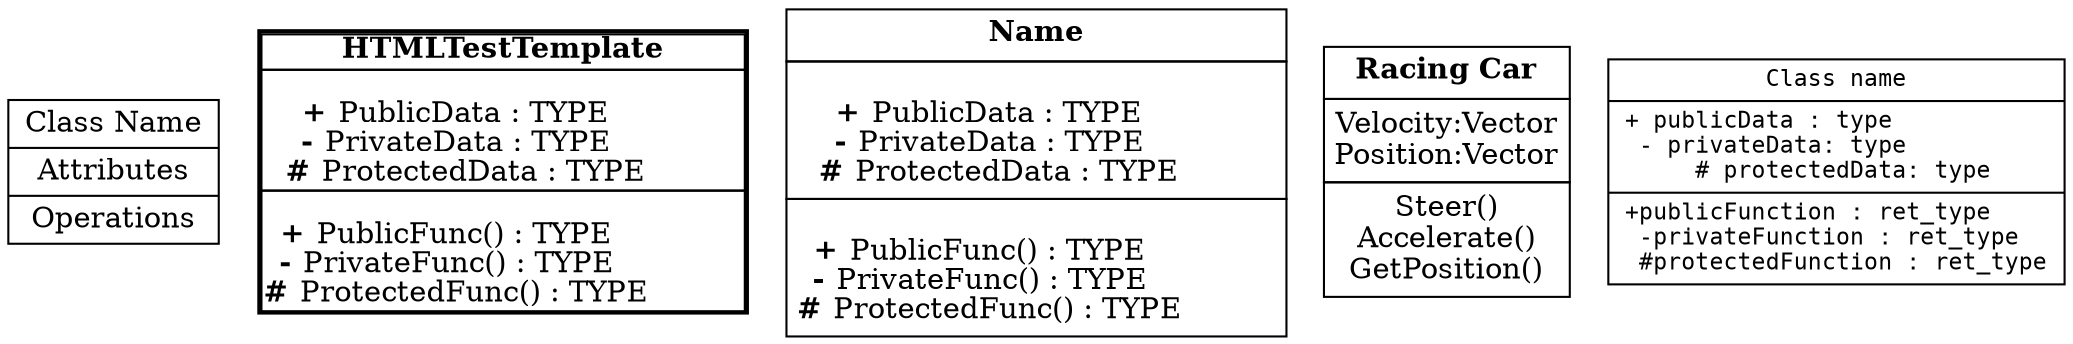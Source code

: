 digraph G{
  Blah [
    shape=record;
    label="{Class Name | Attributes | Operations}";
  ];


  htmlTestTemplate [
    shape=none;
    margin=0;
    label=
    <<table border="2" cellborder="1" cellspacing="0" cellpadding="0">
      <tr attribute="class name">
        <td align="center"><b>HTMLTestTemplate</b></td>
      </tr>
      <tr attribute="class data">
        <td align="center">
          <br/><b>+</b> PublicData : TYPE
          <br/><b>-</b> PrivateData : TYPE
          <br/><b>#</b> ProtectedData : TYPE
        </td>
      </tr>
      <tr attribute="class operations">
          <td align="left">
            <br/><b>+</b> PublicFunc() : TYPE
            <br/><b>-</b> PrivateFunc() : TYPE
            <br/><b>#</b> ProtectedFunc() : TYPE
          </td>
      </tr>
    </table>>;
  ];
  htmlTemplate [
    shape=none;
    margin=0;
    label=
    <<table border="0" cellborder="1" cellspacing="0" cellpadding="4">
      <tr attribute="class name">
        <td align="center"><b>HTMLTemplate</b></td>
      </tr>
      <tr attribute="class data">
        <td align="center">
          <br/><b>+</b> PublicData : TYPE
          <br/><b>-</b> PrivateData : TYPE
          <br/><b>#</b> ProtectedData : TYPE
        </td>
      </tr>
      <tr attribute="class operations">
          <td align="left">
            <br/><b>+</b> PublicFunc() : TYPE
            <br/><b>-</b> PrivateFunc() : TYPE
            <br/><b>#</b> ProtectedFunc() : TYPE
          </td>
      </tr>
    </table>>;
  ];

  htmlTemplate [
    shape=none;
    margin=0;
    label=
    <<table border="0" cellborder="1" cellspacing="0" cellpadding="4">
      <tr attribute="class name">
        <td align="center"><b>Name</b></td>
      </tr>
      <tr attribute="class data">
        <td align="center">
          <br/><b>+</b> PublicData : TYPE
          <br/><b>-</b> PrivateData : TYPE
          <br/><b>#</b> ProtectedData : TYPE
        </td>
      </tr>
      <tr attribute="class operations">
          <td align="left">
            <br/><b>+</b> PublicFunc() : TYPE
            <br/><b>-</b> PrivateFunc() : TYPE
            <br/><b>#</b> ProtectedFunc() : TYPE
          </td>
      </tr>
    </table>>;
  ];
  htmlTemplate [
    shape=none;
    margin=0;
    label=
    <<table border="0" cellborder="1" cellspacing="0" cellpadding="4">
      <tr attribute="class name">
        <td align="center"><b>Name</b></td>
      </tr>
      <tr attribute="class data">
        <td align="center">
          <br/><b>+</b> PublicData : TYPE
          <br/><b>-</b> PrivateData : TYPE
          <br/><b>#</b> ProtectedData : TYPE
        </td>
      </tr>
      <tr attribute="class operations">
          <td align="left">
            <br/><b>+</b> PublicFunc() : TYPE
            <br/><b>-</b> PrivateFunc() : TYPE
            <br/><b>#</b> ProtectedFunc() : TYPE
          </td>
      </tr>
    </table>>;
  ];
  htmlTemplate [
    shape=none;
    margin=0;
    label=
    <<table border="0" cellborder="1" cellspacing="0" cellpadding="4">
      <tr attribute="class name">
        <td align="center"><b>Name</b></td>
      </tr>
      <tr attribute="class data">
        <td align="center">
          <br/><b>+</b> PublicData : TYPE
          <br/><b>-</b> PrivateData : TYPE
          <br/><b>#</b> ProtectedData : TYPE
        </td>
      </tr>
      <tr attribute="class operations">
          <td align="left">
            <br/><b>+</b> PublicFunc() : TYPE
            <br/><b>-</b> PrivateFunc() : TYPE
            <br/><b>#</b> ProtectedFunc() : TYPE
          </td>
      </tr>
    </table>>;
  ];
          //<td>+ PublicFunc() : TYPE<br/>- PrivateFunc() : TYPE<br/># ProtectedFunc() : TYPE
  RacingCar [
    shape=none;
    margin=0;
    label=
    <<table border="0" cellborder="1" cellspacing="0" cellpadding="4">
      <tr attribute="class name">
        <td><b>Racing Car</b></td>
      </tr>
      <tr attribute="class data">
        <td>Velocity:Vector<br/>Position:Vector</td>
      </tr>
      <tr attribute="class operations">
          <td>Steer()<br/>Accelerate()<br/>GetPosition()</td>
      </tr>
    </table>>;
  ];
  node [
    fontname="Inconsolata"
    fontsize=11
    shape="record"
  ];
  SimplTemplate [
    label = 
    "{
       Class name
       | 
          + publicData : type
       \l - privateData: type
       \l # protectedData: type
       | +publicFunction : ret_type
       \l -privateFunction : ret_type
       \l #protectedFunction : ret_type
     }"

  ];
}
